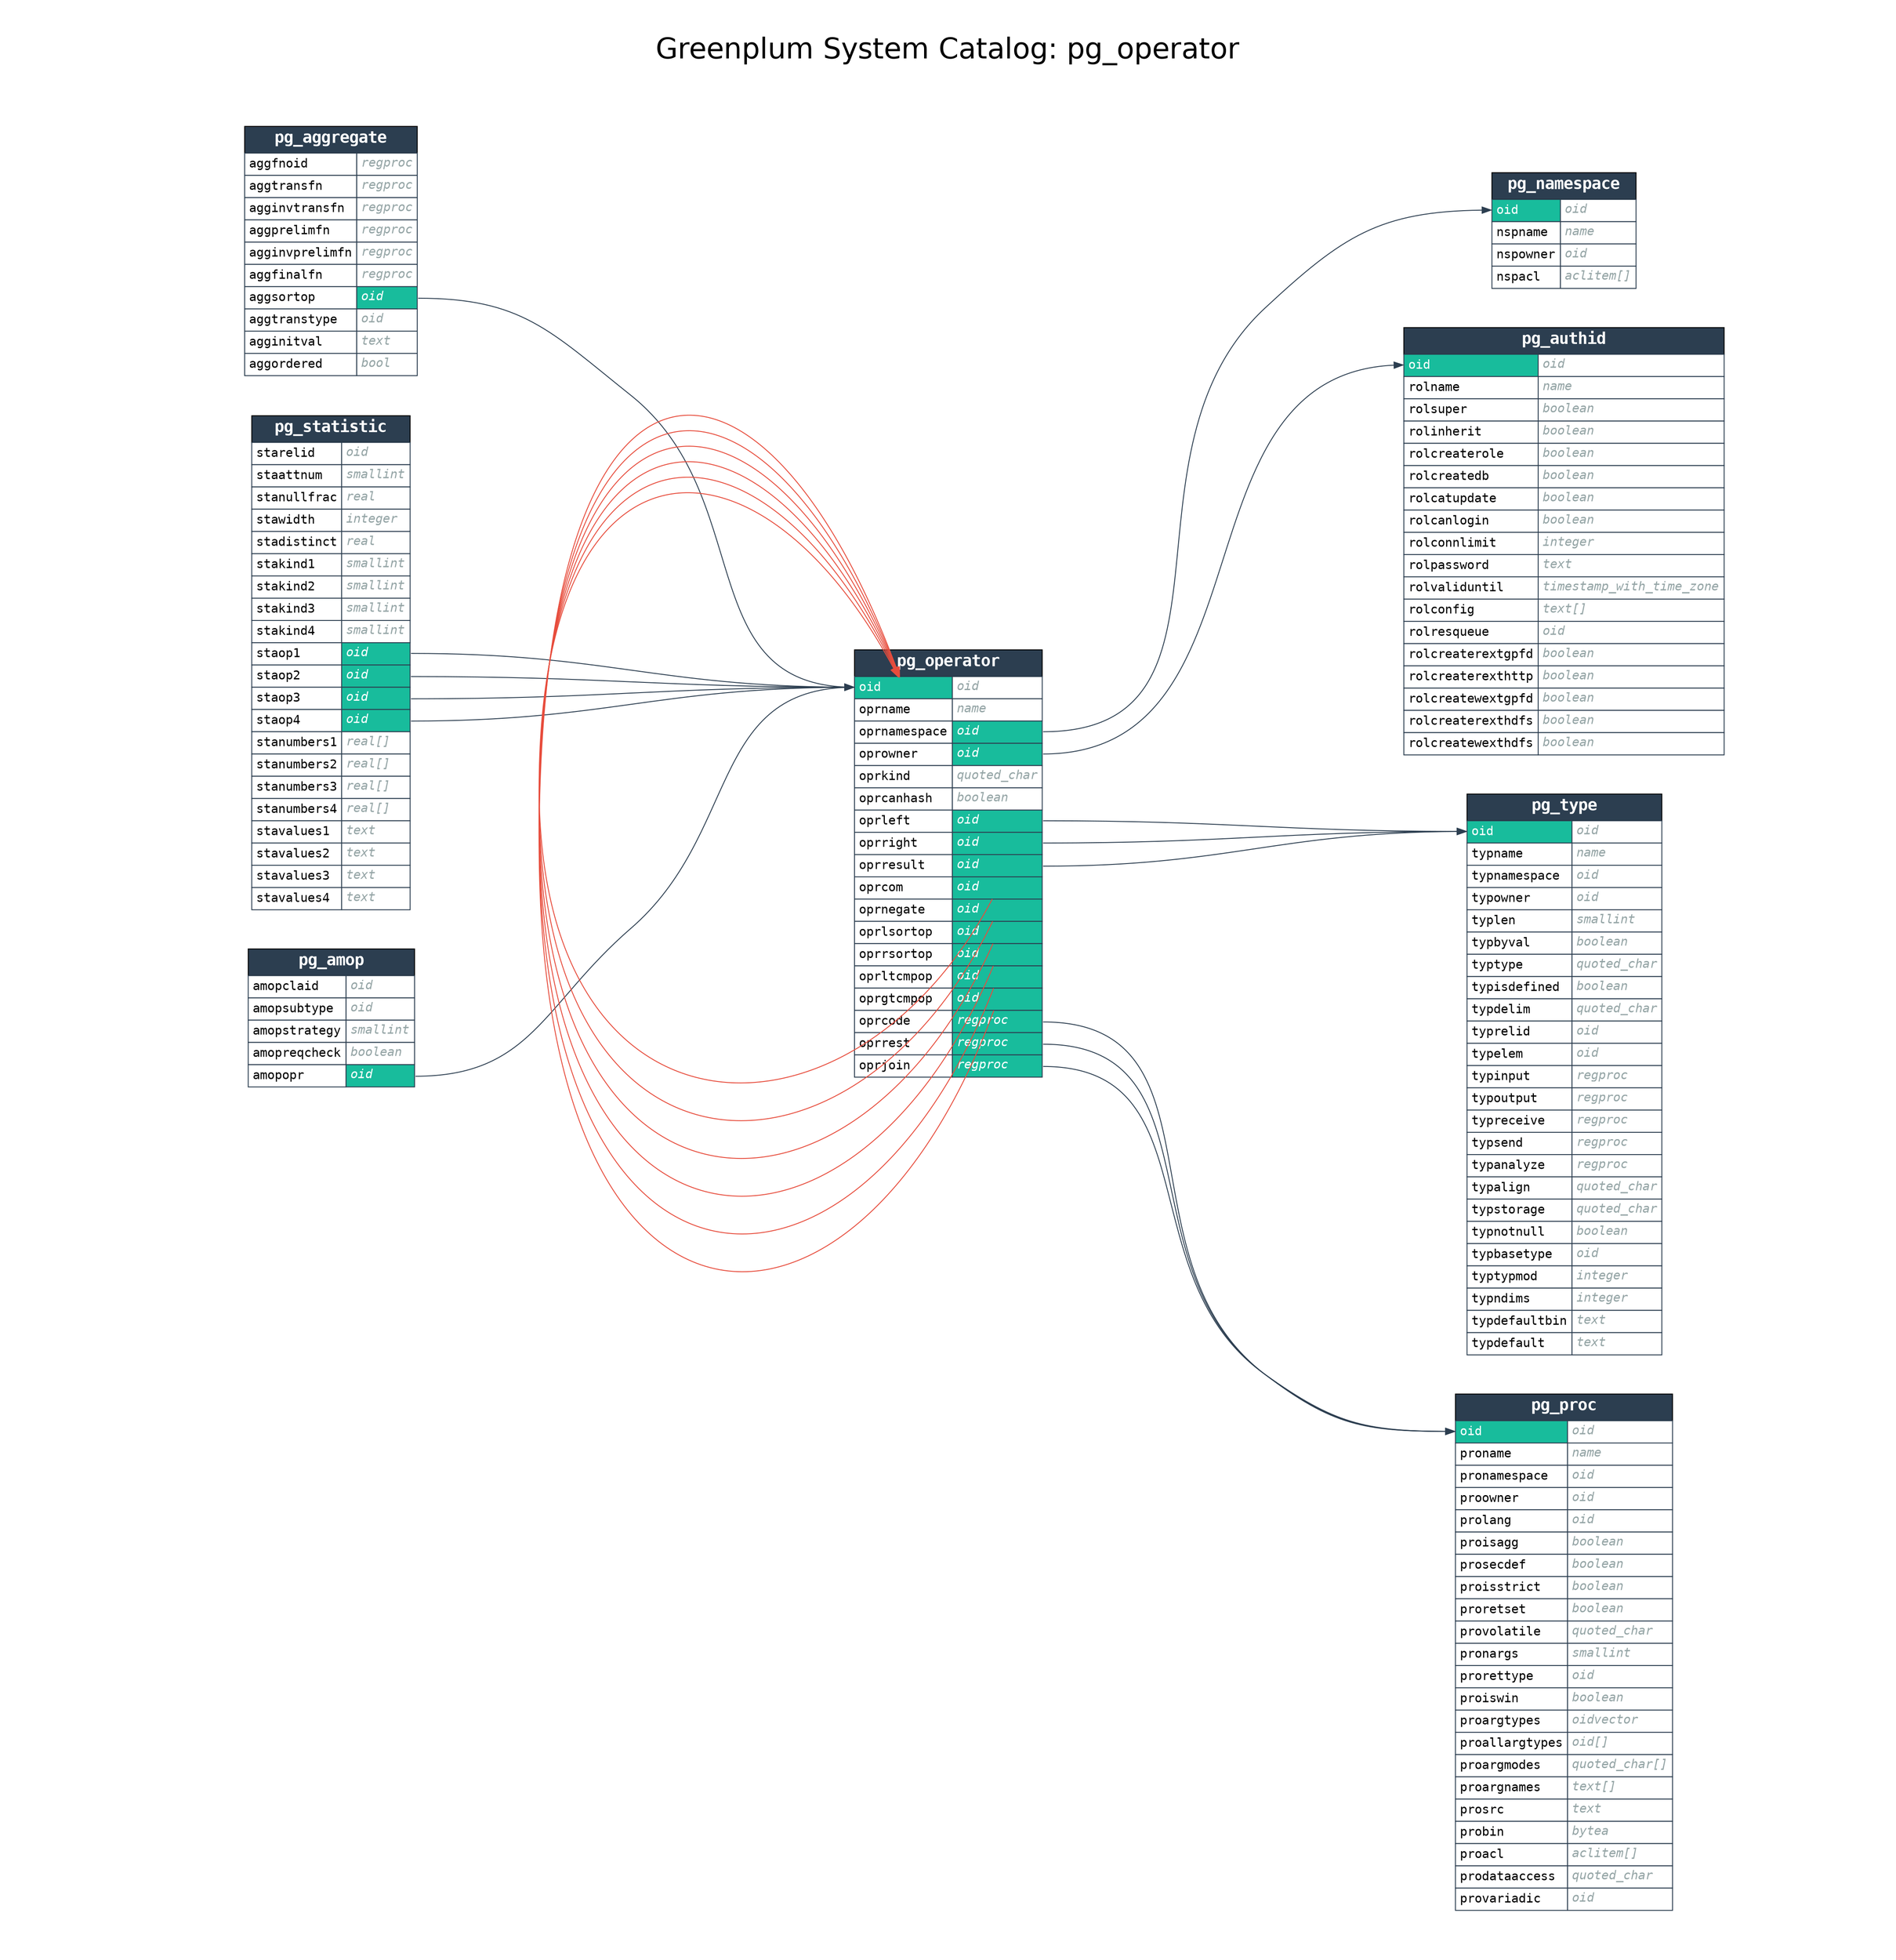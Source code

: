 digraph GPDB {

    label="Greenplum System Catalog: pg_operator";
    labelloc="t";
    fontname="Helvetica"
    fontsize=32
    

    pad=0.5;
    nodesep=0.5;
    ranksep=0.5;
    rankdir=LR;
    node [shape = "plaintext"];

    
    subgraph cluster_from {
        rankdir=TB
        style=invis;

        
            pg_aggregate [label = <<FONT FACE="monospace"><TABLE BORDER="0" CELLBORDER="1" CELLSPACING="0" CELLPADDING="4">
<TR><TD BGCOLOR="#2c3e50" ALIGN="CENTER" COLSPAN="2"><FONT COLOR="#FFFFFF" POINT-SIZE="18"><B>pg_aggregate</B></FONT></TD></TR>

<TR>
<TD COLOR="#2c3e50" BGCOLOR="#FFFFFF" ALIGN="LEFT" PORT="aggfnoid_in"><FONT COLOR="#000000">aggfnoid</FONT></TD>
<TD COLOR="#2c3e50" BGCOLOR="#FFFFFF" ALIGN="LEFT" PORT="aggfnoid_out"><FONT COLOR="#95a5a6"><I>regproc</I></FONT></TD>
</TR>

<TR>
<TD COLOR="#2c3e50" BGCOLOR="#FFFFFF" ALIGN="LEFT" PORT="aggtransfn_in"><FONT COLOR="#000000">aggtransfn</FONT></TD>
<TD COLOR="#2c3e50" BGCOLOR="#FFFFFF" ALIGN="LEFT" PORT="aggtransfn_out"><FONT COLOR="#95a5a6"><I>regproc</I></FONT></TD>
</TR>

<TR>
<TD COLOR="#2c3e50" BGCOLOR="#FFFFFF" ALIGN="LEFT" PORT="agginvtransfn_in"><FONT COLOR="#000000">agginvtransfn</FONT></TD>
<TD COLOR="#2c3e50" BGCOLOR="#FFFFFF" ALIGN="LEFT" PORT="agginvtransfn_out"><FONT COLOR="#95a5a6"><I>regproc</I></FONT></TD>
</TR>

<TR>
<TD COLOR="#2c3e50" BGCOLOR="#FFFFFF" ALIGN="LEFT" PORT="aggprelimfn_in"><FONT COLOR="#000000">aggprelimfn</FONT></TD>
<TD COLOR="#2c3e50" BGCOLOR="#FFFFFF" ALIGN="LEFT" PORT="aggprelimfn_out"><FONT COLOR="#95a5a6"><I>regproc</I></FONT></TD>
</TR>

<TR>
<TD COLOR="#2c3e50" BGCOLOR="#FFFFFF" ALIGN="LEFT" PORT="agginvprelimfn_in"><FONT COLOR="#000000">agginvprelimfn</FONT></TD>
<TD COLOR="#2c3e50" BGCOLOR="#FFFFFF" ALIGN="LEFT" PORT="agginvprelimfn_out"><FONT COLOR="#95a5a6"><I>regproc</I></FONT></TD>
</TR>

<TR>
<TD COLOR="#2c3e50" BGCOLOR="#FFFFFF" ALIGN="LEFT" PORT="aggfinalfn_in"><FONT COLOR="#000000">aggfinalfn</FONT></TD>
<TD COLOR="#2c3e50" BGCOLOR="#FFFFFF" ALIGN="LEFT" PORT="aggfinalfn_out"><FONT COLOR="#95a5a6"><I>regproc</I></FONT></TD>
</TR>

<TR>
<TD COLOR="#2c3e50" BGCOLOR="#FFFFFF" ALIGN="LEFT" PORT="aggsortop_in"><FONT COLOR="#000000">aggsortop</FONT></TD>
<TD COLOR="#2c3e50" BGCOLOR="#18bc9c" ALIGN="LEFT" PORT="aggsortop_out"><FONT COLOR="#FFFFFF"><I>oid</I></FONT></TD>
</TR>

<TR>
<TD COLOR="#2c3e50" BGCOLOR="#FFFFFF" ALIGN="LEFT" PORT="aggtranstype_in"><FONT COLOR="#000000">aggtranstype</FONT></TD>
<TD COLOR="#2c3e50" BGCOLOR="#FFFFFF" ALIGN="LEFT" PORT="aggtranstype_out"><FONT COLOR="#95a5a6"><I>oid</I></FONT></TD>
</TR>

<TR>
<TD COLOR="#2c3e50" BGCOLOR="#FFFFFF" ALIGN="LEFT" PORT="agginitval_in"><FONT COLOR="#000000">agginitval</FONT></TD>
<TD COLOR="#2c3e50" BGCOLOR="#FFFFFF" ALIGN="LEFT" PORT="agginitval_out"><FONT COLOR="#95a5a6"><I>text</I></FONT></TD>
</TR>

<TR>
<TD COLOR="#2c3e50" BGCOLOR="#FFFFFF" ALIGN="LEFT" PORT="aggordered_in"><FONT COLOR="#000000">aggordered</FONT></TD>
<TD COLOR="#2c3e50" BGCOLOR="#FFFFFF" ALIGN="LEFT" PORT="aggordered_out"><FONT COLOR="#95a5a6"><I>bool</I></FONT></TD>
</TR>

</TABLE></FONT>> name = "pg_aggregate"];
        
            pg_statistic [label = <<FONT FACE="monospace"><TABLE BORDER="0" CELLBORDER="1" CELLSPACING="0" CELLPADDING="4">
<TR><TD BGCOLOR="#2c3e50" ALIGN="CENTER" COLSPAN="2"><FONT COLOR="#FFFFFF" POINT-SIZE="18"><B>pg_statistic</B></FONT></TD></TR>

<TR>
<TD COLOR="#2c3e50" BGCOLOR="#FFFFFF" ALIGN="LEFT" PORT="starelid_in"><FONT COLOR="#000000">starelid</FONT></TD>
<TD COLOR="#2c3e50" BGCOLOR="#FFFFFF" ALIGN="LEFT" PORT="starelid_out"><FONT COLOR="#95a5a6"><I>oid</I></FONT></TD>
</TR>

<TR>
<TD COLOR="#2c3e50" BGCOLOR="#FFFFFF" ALIGN="LEFT" PORT="staattnum_in"><FONT COLOR="#000000">staattnum</FONT></TD>
<TD COLOR="#2c3e50" BGCOLOR="#FFFFFF" ALIGN="LEFT" PORT="staattnum_out"><FONT COLOR="#95a5a6"><I>smallint</I></FONT></TD>
</TR>

<TR>
<TD COLOR="#2c3e50" BGCOLOR="#FFFFFF" ALIGN="LEFT" PORT="stanullfrac_in"><FONT COLOR="#000000">stanullfrac</FONT></TD>
<TD COLOR="#2c3e50" BGCOLOR="#FFFFFF" ALIGN="LEFT" PORT="stanullfrac_out"><FONT COLOR="#95a5a6"><I>real</I></FONT></TD>
</TR>

<TR>
<TD COLOR="#2c3e50" BGCOLOR="#FFFFFF" ALIGN="LEFT" PORT="stawidth_in"><FONT COLOR="#000000">stawidth</FONT></TD>
<TD COLOR="#2c3e50" BGCOLOR="#FFFFFF" ALIGN="LEFT" PORT="stawidth_out"><FONT COLOR="#95a5a6"><I>integer</I></FONT></TD>
</TR>

<TR>
<TD COLOR="#2c3e50" BGCOLOR="#FFFFFF" ALIGN="LEFT" PORT="stadistinct_in"><FONT COLOR="#000000">stadistinct</FONT></TD>
<TD COLOR="#2c3e50" BGCOLOR="#FFFFFF" ALIGN="LEFT" PORT="stadistinct_out"><FONT COLOR="#95a5a6"><I>real</I></FONT></TD>
</TR>

<TR>
<TD COLOR="#2c3e50" BGCOLOR="#FFFFFF" ALIGN="LEFT" PORT="stakind1_in"><FONT COLOR="#000000">stakind1</FONT></TD>
<TD COLOR="#2c3e50" BGCOLOR="#FFFFFF" ALIGN="LEFT" PORT="stakind1_out"><FONT COLOR="#95a5a6"><I>smallint</I></FONT></TD>
</TR>

<TR>
<TD COLOR="#2c3e50" BGCOLOR="#FFFFFF" ALIGN="LEFT" PORT="stakind2_in"><FONT COLOR="#000000">stakind2</FONT></TD>
<TD COLOR="#2c3e50" BGCOLOR="#FFFFFF" ALIGN="LEFT" PORT="stakind2_out"><FONT COLOR="#95a5a6"><I>smallint</I></FONT></TD>
</TR>

<TR>
<TD COLOR="#2c3e50" BGCOLOR="#FFFFFF" ALIGN="LEFT" PORT="stakind3_in"><FONT COLOR="#000000">stakind3</FONT></TD>
<TD COLOR="#2c3e50" BGCOLOR="#FFFFFF" ALIGN="LEFT" PORT="stakind3_out"><FONT COLOR="#95a5a6"><I>smallint</I></FONT></TD>
</TR>

<TR>
<TD COLOR="#2c3e50" BGCOLOR="#FFFFFF" ALIGN="LEFT" PORT="stakind4_in"><FONT COLOR="#000000">stakind4</FONT></TD>
<TD COLOR="#2c3e50" BGCOLOR="#FFFFFF" ALIGN="LEFT" PORT="stakind4_out"><FONT COLOR="#95a5a6"><I>smallint</I></FONT></TD>
</TR>

<TR>
<TD COLOR="#2c3e50" BGCOLOR="#FFFFFF" ALIGN="LEFT" PORT="staop1_in"><FONT COLOR="#000000">staop1</FONT></TD>
<TD COLOR="#2c3e50" BGCOLOR="#18bc9c" ALIGN="LEFT" PORT="staop1_out"><FONT COLOR="#FFFFFF"><I>oid</I></FONT></TD>
</TR>

<TR>
<TD COLOR="#2c3e50" BGCOLOR="#FFFFFF" ALIGN="LEFT" PORT="staop2_in"><FONT COLOR="#000000">staop2</FONT></TD>
<TD COLOR="#2c3e50" BGCOLOR="#18bc9c" ALIGN="LEFT" PORT="staop2_out"><FONT COLOR="#FFFFFF"><I>oid</I></FONT></TD>
</TR>

<TR>
<TD COLOR="#2c3e50" BGCOLOR="#FFFFFF" ALIGN="LEFT" PORT="staop3_in"><FONT COLOR="#000000">staop3</FONT></TD>
<TD COLOR="#2c3e50" BGCOLOR="#18bc9c" ALIGN="LEFT" PORT="staop3_out"><FONT COLOR="#FFFFFF"><I>oid</I></FONT></TD>
</TR>

<TR>
<TD COLOR="#2c3e50" BGCOLOR="#FFFFFF" ALIGN="LEFT" PORT="staop4_in"><FONT COLOR="#000000">staop4</FONT></TD>
<TD COLOR="#2c3e50" BGCOLOR="#18bc9c" ALIGN="LEFT" PORT="staop4_out"><FONT COLOR="#FFFFFF"><I>oid</I></FONT></TD>
</TR>

<TR>
<TD COLOR="#2c3e50" BGCOLOR="#FFFFFF" ALIGN="LEFT" PORT="stanumbers1_in"><FONT COLOR="#000000">stanumbers1</FONT></TD>
<TD COLOR="#2c3e50" BGCOLOR="#FFFFFF" ALIGN="LEFT" PORT="stanumbers1_out"><FONT COLOR="#95a5a6"><I>real[]</I></FONT></TD>
</TR>

<TR>
<TD COLOR="#2c3e50" BGCOLOR="#FFFFFF" ALIGN="LEFT" PORT="stanumbers2_in"><FONT COLOR="#000000">stanumbers2</FONT></TD>
<TD COLOR="#2c3e50" BGCOLOR="#FFFFFF" ALIGN="LEFT" PORT="stanumbers2_out"><FONT COLOR="#95a5a6"><I>real[]</I></FONT></TD>
</TR>

<TR>
<TD COLOR="#2c3e50" BGCOLOR="#FFFFFF" ALIGN="LEFT" PORT="stanumbers3_in"><FONT COLOR="#000000">stanumbers3</FONT></TD>
<TD COLOR="#2c3e50" BGCOLOR="#FFFFFF" ALIGN="LEFT" PORT="stanumbers3_out"><FONT COLOR="#95a5a6"><I>real[]</I></FONT></TD>
</TR>

<TR>
<TD COLOR="#2c3e50" BGCOLOR="#FFFFFF" ALIGN="LEFT" PORT="stanumbers4_in"><FONT COLOR="#000000">stanumbers4</FONT></TD>
<TD COLOR="#2c3e50" BGCOLOR="#FFFFFF" ALIGN="LEFT" PORT="stanumbers4_out"><FONT COLOR="#95a5a6"><I>real[]</I></FONT></TD>
</TR>

<TR>
<TD COLOR="#2c3e50" BGCOLOR="#FFFFFF" ALIGN="LEFT" PORT="stavalues1_in"><FONT COLOR="#000000">stavalues1</FONT></TD>
<TD COLOR="#2c3e50" BGCOLOR="#FFFFFF" ALIGN="LEFT" PORT="stavalues1_out"><FONT COLOR="#95a5a6"><I>text</I></FONT></TD>
</TR>

<TR>
<TD COLOR="#2c3e50" BGCOLOR="#FFFFFF" ALIGN="LEFT" PORT="stavalues2_in"><FONT COLOR="#000000">stavalues2</FONT></TD>
<TD COLOR="#2c3e50" BGCOLOR="#FFFFFF" ALIGN="LEFT" PORT="stavalues2_out"><FONT COLOR="#95a5a6"><I>text</I></FONT></TD>
</TR>

<TR>
<TD COLOR="#2c3e50" BGCOLOR="#FFFFFF" ALIGN="LEFT" PORT="stavalues3_in"><FONT COLOR="#000000">stavalues3</FONT></TD>
<TD COLOR="#2c3e50" BGCOLOR="#FFFFFF" ALIGN="LEFT" PORT="stavalues3_out"><FONT COLOR="#95a5a6"><I>text</I></FONT></TD>
</TR>

<TR>
<TD COLOR="#2c3e50" BGCOLOR="#FFFFFF" ALIGN="LEFT" PORT="stavalues4_in"><FONT COLOR="#000000">stavalues4</FONT></TD>
<TD COLOR="#2c3e50" BGCOLOR="#FFFFFF" ALIGN="LEFT" PORT="stavalues4_out"><FONT COLOR="#95a5a6"><I>text</I></FONT></TD>
</TR>

</TABLE></FONT>> name = "pg_statistic"];
        
            pg_amop [label = <<FONT FACE="monospace"><TABLE BORDER="0" CELLBORDER="1" CELLSPACING="0" CELLPADDING="4">
<TR><TD BGCOLOR="#2c3e50" ALIGN="CENTER" COLSPAN="2"><FONT COLOR="#FFFFFF" POINT-SIZE="18"><B>pg_amop</B></FONT></TD></TR>

<TR>
<TD COLOR="#2c3e50" BGCOLOR="#FFFFFF" ALIGN="LEFT" PORT="amopclaid_in"><FONT COLOR="#000000">amopclaid</FONT></TD>
<TD COLOR="#2c3e50" BGCOLOR="#FFFFFF" ALIGN="LEFT" PORT="amopclaid_out"><FONT COLOR="#95a5a6"><I>oid</I></FONT></TD>
</TR>

<TR>
<TD COLOR="#2c3e50" BGCOLOR="#FFFFFF" ALIGN="LEFT" PORT="amopsubtype_in"><FONT COLOR="#000000">amopsubtype</FONT></TD>
<TD COLOR="#2c3e50" BGCOLOR="#FFFFFF" ALIGN="LEFT" PORT="amopsubtype_out"><FONT COLOR="#95a5a6"><I>oid</I></FONT></TD>
</TR>

<TR>
<TD COLOR="#2c3e50" BGCOLOR="#FFFFFF" ALIGN="LEFT" PORT="amopstrategy_in"><FONT COLOR="#000000">amopstrategy</FONT></TD>
<TD COLOR="#2c3e50" BGCOLOR="#FFFFFF" ALIGN="LEFT" PORT="amopstrategy_out"><FONT COLOR="#95a5a6"><I>smallint</I></FONT></TD>
</TR>

<TR>
<TD COLOR="#2c3e50" BGCOLOR="#FFFFFF" ALIGN="LEFT" PORT="amopreqcheck_in"><FONT COLOR="#000000">amopreqcheck</FONT></TD>
<TD COLOR="#2c3e50" BGCOLOR="#FFFFFF" ALIGN="LEFT" PORT="amopreqcheck_out"><FONT COLOR="#95a5a6"><I>boolean</I></FONT></TD>
</TR>

<TR>
<TD COLOR="#2c3e50" BGCOLOR="#FFFFFF" ALIGN="LEFT" PORT="amopopr_in"><FONT COLOR="#000000">amopopr</FONT></TD>
<TD COLOR="#2c3e50" BGCOLOR="#18bc9c" ALIGN="LEFT" PORT="amopopr_out"><FONT COLOR="#FFFFFF"><I>oid</I></FONT></TD>
</TR>

</TABLE></FONT>> name = "pg_amop"];
        
    }
    
    subgraph cluster_selected {
        rankdir=TB
        style=invis;

        
            pg_operator [label = <<FONT FACE="monospace"><TABLE BORDER="0" CELLBORDER="1" CELLSPACING="0" CELLPADDING="4">
<TR><TD BGCOLOR="#2c3e50" ALIGN="CENTER" COLSPAN="2"><FONT COLOR="#FFFFFF" POINT-SIZE="18"><B>pg_operator</B></FONT></TD></TR>

<TR>
<TD COLOR="#2c3e50" BGCOLOR="#18bc9c" ALIGN="LEFT" PORT="oid_in"><FONT COLOR="#FFFFFF">oid</FONT></TD>
<TD COLOR="#2c3e50" BGCOLOR="#FFFFFF" ALIGN="LEFT" PORT="oid_out"><FONT COLOR="#95a5a6"><I>oid</I></FONT></TD>
</TR>

<TR>
<TD COLOR="#2c3e50" BGCOLOR="#FFFFFF" ALIGN="LEFT" PORT="oprname_in"><FONT COLOR="#000000">oprname</FONT></TD>
<TD COLOR="#2c3e50" BGCOLOR="#FFFFFF" ALIGN="LEFT" PORT="oprname_out"><FONT COLOR="#95a5a6"><I>name</I></FONT></TD>
</TR>

<TR>
<TD COLOR="#2c3e50" BGCOLOR="#FFFFFF" ALIGN="LEFT" PORT="oprnamespace_in"><FONT COLOR="#000000">oprnamespace</FONT></TD>
<TD COLOR="#2c3e50" BGCOLOR="#18bc9c" ALIGN="LEFT" PORT="oprnamespace_out"><FONT COLOR="#FFFFFF"><I>oid</I></FONT></TD>
</TR>

<TR>
<TD COLOR="#2c3e50" BGCOLOR="#FFFFFF" ALIGN="LEFT" PORT="oprowner_in"><FONT COLOR="#000000">oprowner</FONT></TD>
<TD COLOR="#2c3e50" BGCOLOR="#18bc9c" ALIGN="LEFT" PORT="oprowner_out"><FONT COLOR="#FFFFFF"><I>oid</I></FONT></TD>
</TR>

<TR>
<TD COLOR="#2c3e50" BGCOLOR="#FFFFFF" ALIGN="LEFT" PORT="oprkind_in"><FONT COLOR="#000000">oprkind</FONT></TD>
<TD COLOR="#2c3e50" BGCOLOR="#FFFFFF" ALIGN="LEFT" PORT="oprkind_out"><FONT COLOR="#95a5a6"><I>quoted_char</I></FONT></TD>
</TR>

<TR>
<TD COLOR="#2c3e50" BGCOLOR="#FFFFFF" ALIGN="LEFT" PORT="oprcanhash_in"><FONT COLOR="#000000">oprcanhash</FONT></TD>
<TD COLOR="#2c3e50" BGCOLOR="#FFFFFF" ALIGN="LEFT" PORT="oprcanhash_out"><FONT COLOR="#95a5a6"><I>boolean</I></FONT></TD>
</TR>

<TR>
<TD COLOR="#2c3e50" BGCOLOR="#FFFFFF" ALIGN="LEFT" PORT="oprleft_in"><FONT COLOR="#000000">oprleft</FONT></TD>
<TD COLOR="#2c3e50" BGCOLOR="#18bc9c" ALIGN="LEFT" PORT="oprleft_out"><FONT COLOR="#FFFFFF"><I>oid</I></FONT></TD>
</TR>

<TR>
<TD COLOR="#2c3e50" BGCOLOR="#FFFFFF" ALIGN="LEFT" PORT="oprright_in"><FONT COLOR="#000000">oprright</FONT></TD>
<TD COLOR="#2c3e50" BGCOLOR="#18bc9c" ALIGN="LEFT" PORT="oprright_out"><FONT COLOR="#FFFFFF"><I>oid</I></FONT></TD>
</TR>

<TR>
<TD COLOR="#2c3e50" BGCOLOR="#FFFFFF" ALIGN="LEFT" PORT="oprresult_in"><FONT COLOR="#000000">oprresult</FONT></TD>
<TD COLOR="#2c3e50" BGCOLOR="#18bc9c" ALIGN="LEFT" PORT="oprresult_out"><FONT COLOR="#FFFFFF"><I>oid</I></FONT></TD>
</TR>

<TR>
<TD COLOR="#2c3e50" BGCOLOR="#FFFFFF" ALIGN="LEFT" PORT="oprcom_in"><FONT COLOR="#000000">oprcom</FONT></TD>
<TD COLOR="#2c3e50" BGCOLOR="#18bc9c" ALIGN="LEFT" PORT="oprcom_out"><FONT COLOR="#FFFFFF"><I>oid</I></FONT></TD>
</TR>

<TR>
<TD COLOR="#2c3e50" BGCOLOR="#FFFFFF" ALIGN="LEFT" PORT="oprnegate_in"><FONT COLOR="#000000">oprnegate</FONT></TD>
<TD COLOR="#2c3e50" BGCOLOR="#18bc9c" ALIGN="LEFT" PORT="oprnegate_out"><FONT COLOR="#FFFFFF"><I>oid</I></FONT></TD>
</TR>

<TR>
<TD COLOR="#2c3e50" BGCOLOR="#FFFFFF" ALIGN="LEFT" PORT="oprlsortop_in"><FONT COLOR="#000000">oprlsortop</FONT></TD>
<TD COLOR="#2c3e50" BGCOLOR="#18bc9c" ALIGN="LEFT" PORT="oprlsortop_out"><FONT COLOR="#FFFFFF"><I>oid</I></FONT></TD>
</TR>

<TR>
<TD COLOR="#2c3e50" BGCOLOR="#FFFFFF" ALIGN="LEFT" PORT="oprrsortop_in"><FONT COLOR="#000000">oprrsortop</FONT></TD>
<TD COLOR="#2c3e50" BGCOLOR="#18bc9c" ALIGN="LEFT" PORT="oprrsortop_out"><FONT COLOR="#FFFFFF"><I>oid</I></FONT></TD>
</TR>

<TR>
<TD COLOR="#2c3e50" BGCOLOR="#FFFFFF" ALIGN="LEFT" PORT="oprltcmpop_in"><FONT COLOR="#000000">oprltcmpop</FONT></TD>
<TD COLOR="#2c3e50" BGCOLOR="#18bc9c" ALIGN="LEFT" PORT="oprltcmpop_out"><FONT COLOR="#FFFFFF"><I>oid</I></FONT></TD>
</TR>

<TR>
<TD COLOR="#2c3e50" BGCOLOR="#FFFFFF" ALIGN="LEFT" PORT="oprgtcmpop_in"><FONT COLOR="#000000">oprgtcmpop</FONT></TD>
<TD COLOR="#2c3e50" BGCOLOR="#18bc9c" ALIGN="LEFT" PORT="oprgtcmpop_out"><FONT COLOR="#FFFFFF"><I>oid</I></FONT></TD>
</TR>

<TR>
<TD COLOR="#2c3e50" BGCOLOR="#FFFFFF" ALIGN="LEFT" PORT="oprcode_in"><FONT COLOR="#000000">oprcode</FONT></TD>
<TD COLOR="#2c3e50" BGCOLOR="#18bc9c" ALIGN="LEFT" PORT="oprcode_out"><FONT COLOR="#FFFFFF"><I>regproc</I></FONT></TD>
</TR>

<TR>
<TD COLOR="#2c3e50" BGCOLOR="#FFFFFF" ALIGN="LEFT" PORT="oprrest_in"><FONT COLOR="#000000">oprrest</FONT></TD>
<TD COLOR="#2c3e50" BGCOLOR="#18bc9c" ALIGN="LEFT" PORT="oprrest_out"><FONT COLOR="#FFFFFF"><I>regproc</I></FONT></TD>
</TR>

<TR>
<TD COLOR="#2c3e50" BGCOLOR="#FFFFFF" ALIGN="LEFT" PORT="oprjoin_in"><FONT COLOR="#000000">oprjoin</FONT></TD>
<TD COLOR="#2c3e50" BGCOLOR="#18bc9c" ALIGN="LEFT" PORT="oprjoin_out"><FONT COLOR="#FFFFFF"><I>regproc</I></FONT></TD>
</TR>

</TABLE></FONT>> name = "pg_operator"];
        
    }
    
    subgraph cluster_to {
        rankdir=TB
        style=invis;

        
            pg_namespace [label = <<FONT FACE="monospace"><TABLE BORDER="0" CELLBORDER="1" CELLSPACING="0" CELLPADDING="4">
<TR><TD BGCOLOR="#2c3e50" ALIGN="CENTER" COLSPAN="2"><FONT COLOR="#FFFFFF" POINT-SIZE="18"><B>pg_namespace</B></FONT></TD></TR>

<TR>
<TD COLOR="#2c3e50" BGCOLOR="#18bc9c" ALIGN="LEFT" PORT="oid_in"><FONT COLOR="#FFFFFF">oid</FONT></TD>
<TD COLOR="#2c3e50" BGCOLOR="#FFFFFF" ALIGN="LEFT" PORT="oid_out"><FONT COLOR="#95a5a6"><I>oid</I></FONT></TD>
</TR>

<TR>
<TD COLOR="#2c3e50" BGCOLOR="#FFFFFF" ALIGN="LEFT" PORT="nspname_in"><FONT COLOR="#000000">nspname</FONT></TD>
<TD COLOR="#2c3e50" BGCOLOR="#FFFFFF" ALIGN="LEFT" PORT="nspname_out"><FONT COLOR="#95a5a6"><I>name</I></FONT></TD>
</TR>

<TR>
<TD COLOR="#2c3e50" BGCOLOR="#FFFFFF" ALIGN="LEFT" PORT="nspowner_in"><FONT COLOR="#000000">nspowner</FONT></TD>
<TD COLOR="#2c3e50" BGCOLOR="#FFFFFF" ALIGN="LEFT" PORT="nspowner_out"><FONT COLOR="#95a5a6"><I>oid</I></FONT></TD>
</TR>

<TR>
<TD COLOR="#2c3e50" BGCOLOR="#FFFFFF" ALIGN="LEFT" PORT="nspacl_in"><FONT COLOR="#000000">nspacl</FONT></TD>
<TD COLOR="#2c3e50" BGCOLOR="#FFFFFF" ALIGN="LEFT" PORT="nspacl_out"><FONT COLOR="#95a5a6"><I>aclitem[]</I></FONT></TD>
</TR>

</TABLE></FONT>> name = "pg_namespace"];
        
            pg_authid [label = <<FONT FACE="monospace"><TABLE BORDER="0" CELLBORDER="1" CELLSPACING="0" CELLPADDING="4">
<TR><TD BGCOLOR="#2c3e50" ALIGN="CENTER" COLSPAN="2"><FONT COLOR="#FFFFFF" POINT-SIZE="18"><B>pg_authid</B></FONT></TD></TR>

<TR>
<TD COLOR="#2c3e50" BGCOLOR="#18bc9c" ALIGN="LEFT" PORT="oid_in"><FONT COLOR="#FFFFFF">oid</FONT></TD>
<TD COLOR="#2c3e50" BGCOLOR="#FFFFFF" ALIGN="LEFT" PORT="oid_out"><FONT COLOR="#95a5a6"><I>oid</I></FONT></TD>
</TR>

<TR>
<TD COLOR="#2c3e50" BGCOLOR="#FFFFFF" ALIGN="LEFT" PORT="rolname_in"><FONT COLOR="#000000">rolname</FONT></TD>
<TD COLOR="#2c3e50" BGCOLOR="#FFFFFF" ALIGN="LEFT" PORT="rolname_out"><FONT COLOR="#95a5a6"><I>name</I></FONT></TD>
</TR>

<TR>
<TD COLOR="#2c3e50" BGCOLOR="#FFFFFF" ALIGN="LEFT" PORT="rolsuper_in"><FONT COLOR="#000000">rolsuper</FONT></TD>
<TD COLOR="#2c3e50" BGCOLOR="#FFFFFF" ALIGN="LEFT" PORT="rolsuper_out"><FONT COLOR="#95a5a6"><I>boolean</I></FONT></TD>
</TR>

<TR>
<TD COLOR="#2c3e50" BGCOLOR="#FFFFFF" ALIGN="LEFT" PORT="rolinherit_in"><FONT COLOR="#000000">rolinherit</FONT></TD>
<TD COLOR="#2c3e50" BGCOLOR="#FFFFFF" ALIGN="LEFT" PORT="rolinherit_out"><FONT COLOR="#95a5a6"><I>boolean</I></FONT></TD>
</TR>

<TR>
<TD COLOR="#2c3e50" BGCOLOR="#FFFFFF" ALIGN="LEFT" PORT="rolcreaterole_in"><FONT COLOR="#000000">rolcreaterole</FONT></TD>
<TD COLOR="#2c3e50" BGCOLOR="#FFFFFF" ALIGN="LEFT" PORT="rolcreaterole_out"><FONT COLOR="#95a5a6"><I>boolean</I></FONT></TD>
</TR>

<TR>
<TD COLOR="#2c3e50" BGCOLOR="#FFFFFF" ALIGN="LEFT" PORT="rolcreatedb_in"><FONT COLOR="#000000">rolcreatedb</FONT></TD>
<TD COLOR="#2c3e50" BGCOLOR="#FFFFFF" ALIGN="LEFT" PORT="rolcreatedb_out"><FONT COLOR="#95a5a6"><I>boolean</I></FONT></TD>
</TR>

<TR>
<TD COLOR="#2c3e50" BGCOLOR="#FFFFFF" ALIGN="LEFT" PORT="rolcatupdate_in"><FONT COLOR="#000000">rolcatupdate</FONT></TD>
<TD COLOR="#2c3e50" BGCOLOR="#FFFFFF" ALIGN="LEFT" PORT="rolcatupdate_out"><FONT COLOR="#95a5a6"><I>boolean</I></FONT></TD>
</TR>

<TR>
<TD COLOR="#2c3e50" BGCOLOR="#FFFFFF" ALIGN="LEFT" PORT="rolcanlogin_in"><FONT COLOR="#000000">rolcanlogin</FONT></TD>
<TD COLOR="#2c3e50" BGCOLOR="#FFFFFF" ALIGN="LEFT" PORT="rolcanlogin_out"><FONT COLOR="#95a5a6"><I>boolean</I></FONT></TD>
</TR>

<TR>
<TD COLOR="#2c3e50" BGCOLOR="#FFFFFF" ALIGN="LEFT" PORT="rolconnlimit_in"><FONT COLOR="#000000">rolconnlimit</FONT></TD>
<TD COLOR="#2c3e50" BGCOLOR="#FFFFFF" ALIGN="LEFT" PORT="rolconnlimit_out"><FONT COLOR="#95a5a6"><I>integer</I></FONT></TD>
</TR>

<TR>
<TD COLOR="#2c3e50" BGCOLOR="#FFFFFF" ALIGN="LEFT" PORT="rolpassword_in"><FONT COLOR="#000000">rolpassword</FONT></TD>
<TD COLOR="#2c3e50" BGCOLOR="#FFFFFF" ALIGN="LEFT" PORT="rolpassword_out"><FONT COLOR="#95a5a6"><I>text</I></FONT></TD>
</TR>

<TR>
<TD COLOR="#2c3e50" BGCOLOR="#FFFFFF" ALIGN="LEFT" PORT="rolvaliduntil_in"><FONT COLOR="#000000">rolvaliduntil</FONT></TD>
<TD COLOR="#2c3e50" BGCOLOR="#FFFFFF" ALIGN="LEFT" PORT="rolvaliduntil_out"><FONT COLOR="#95a5a6"><I>timestamp_with_time_zone</I></FONT></TD>
</TR>

<TR>
<TD COLOR="#2c3e50" BGCOLOR="#FFFFFF" ALIGN="LEFT" PORT="rolconfig_in"><FONT COLOR="#000000">rolconfig</FONT></TD>
<TD COLOR="#2c3e50" BGCOLOR="#FFFFFF" ALIGN="LEFT" PORT="rolconfig_out"><FONT COLOR="#95a5a6"><I>text[]</I></FONT></TD>
</TR>

<TR>
<TD COLOR="#2c3e50" BGCOLOR="#FFFFFF" ALIGN="LEFT" PORT="rolresqueue_in"><FONT COLOR="#000000">rolresqueue</FONT></TD>
<TD COLOR="#2c3e50" BGCOLOR="#FFFFFF" ALIGN="LEFT" PORT="rolresqueue_out"><FONT COLOR="#95a5a6"><I>oid</I></FONT></TD>
</TR>

<TR>
<TD COLOR="#2c3e50" BGCOLOR="#FFFFFF" ALIGN="LEFT" PORT="rolcreaterextgpfd_in"><FONT COLOR="#000000">rolcreaterextgpfd</FONT></TD>
<TD COLOR="#2c3e50" BGCOLOR="#FFFFFF" ALIGN="LEFT" PORT="rolcreaterextgpfd_out"><FONT COLOR="#95a5a6"><I>boolean</I></FONT></TD>
</TR>

<TR>
<TD COLOR="#2c3e50" BGCOLOR="#FFFFFF" ALIGN="LEFT" PORT="rolcreaterexthttp_in"><FONT COLOR="#000000">rolcreaterexthttp</FONT></TD>
<TD COLOR="#2c3e50" BGCOLOR="#FFFFFF" ALIGN="LEFT" PORT="rolcreaterexthttp_out"><FONT COLOR="#95a5a6"><I>boolean</I></FONT></TD>
</TR>

<TR>
<TD COLOR="#2c3e50" BGCOLOR="#FFFFFF" ALIGN="LEFT" PORT="rolcreatewextgpfd_in"><FONT COLOR="#000000">rolcreatewextgpfd</FONT></TD>
<TD COLOR="#2c3e50" BGCOLOR="#FFFFFF" ALIGN="LEFT" PORT="rolcreatewextgpfd_out"><FONT COLOR="#95a5a6"><I>boolean</I></FONT></TD>
</TR>

<TR>
<TD COLOR="#2c3e50" BGCOLOR="#FFFFFF" ALIGN="LEFT" PORT="rolcreaterexthdfs_in"><FONT COLOR="#000000">rolcreaterexthdfs</FONT></TD>
<TD COLOR="#2c3e50" BGCOLOR="#FFFFFF" ALIGN="LEFT" PORT="rolcreaterexthdfs_out"><FONT COLOR="#95a5a6"><I>boolean</I></FONT></TD>
</TR>

<TR>
<TD COLOR="#2c3e50" BGCOLOR="#FFFFFF" ALIGN="LEFT" PORT="rolcreatewexthdfs_in"><FONT COLOR="#000000">rolcreatewexthdfs</FONT></TD>
<TD COLOR="#2c3e50" BGCOLOR="#FFFFFF" ALIGN="LEFT" PORT="rolcreatewexthdfs_out"><FONT COLOR="#95a5a6"><I>boolean</I></FONT></TD>
</TR>

</TABLE></FONT>> name = "pg_authid"];
        
            pg_type [label = <<FONT FACE="monospace"><TABLE BORDER="0" CELLBORDER="1" CELLSPACING="0" CELLPADDING="4">
<TR><TD BGCOLOR="#2c3e50" ALIGN="CENTER" COLSPAN="2"><FONT COLOR="#FFFFFF" POINT-SIZE="18"><B>pg_type</B></FONT></TD></TR>

<TR>
<TD COLOR="#2c3e50" BGCOLOR="#18bc9c" ALIGN="LEFT" PORT="oid_in"><FONT COLOR="#FFFFFF">oid</FONT></TD>
<TD COLOR="#2c3e50" BGCOLOR="#FFFFFF" ALIGN="LEFT" PORT="oid_out"><FONT COLOR="#95a5a6"><I>oid</I></FONT></TD>
</TR>

<TR>
<TD COLOR="#2c3e50" BGCOLOR="#FFFFFF" ALIGN="LEFT" PORT="typname_in"><FONT COLOR="#000000">typname</FONT></TD>
<TD COLOR="#2c3e50" BGCOLOR="#FFFFFF" ALIGN="LEFT" PORT="typname_out"><FONT COLOR="#95a5a6"><I>name</I></FONT></TD>
</TR>

<TR>
<TD COLOR="#2c3e50" BGCOLOR="#FFFFFF" ALIGN="LEFT" PORT="typnamespace_in"><FONT COLOR="#000000">typnamespace</FONT></TD>
<TD COLOR="#2c3e50" BGCOLOR="#FFFFFF" ALIGN="LEFT" PORT="typnamespace_out"><FONT COLOR="#95a5a6"><I>oid</I></FONT></TD>
</TR>

<TR>
<TD COLOR="#2c3e50" BGCOLOR="#FFFFFF" ALIGN="LEFT" PORT="typowner_in"><FONT COLOR="#000000">typowner</FONT></TD>
<TD COLOR="#2c3e50" BGCOLOR="#FFFFFF" ALIGN="LEFT" PORT="typowner_out"><FONT COLOR="#95a5a6"><I>oid</I></FONT></TD>
</TR>

<TR>
<TD COLOR="#2c3e50" BGCOLOR="#FFFFFF" ALIGN="LEFT" PORT="typlen_in"><FONT COLOR="#000000">typlen</FONT></TD>
<TD COLOR="#2c3e50" BGCOLOR="#FFFFFF" ALIGN="LEFT" PORT="typlen_out"><FONT COLOR="#95a5a6"><I>smallint</I></FONT></TD>
</TR>

<TR>
<TD COLOR="#2c3e50" BGCOLOR="#FFFFFF" ALIGN="LEFT" PORT="typbyval_in"><FONT COLOR="#000000">typbyval</FONT></TD>
<TD COLOR="#2c3e50" BGCOLOR="#FFFFFF" ALIGN="LEFT" PORT="typbyval_out"><FONT COLOR="#95a5a6"><I>boolean</I></FONT></TD>
</TR>

<TR>
<TD COLOR="#2c3e50" BGCOLOR="#FFFFFF" ALIGN="LEFT" PORT="typtype_in"><FONT COLOR="#000000">typtype</FONT></TD>
<TD COLOR="#2c3e50" BGCOLOR="#FFFFFF" ALIGN="LEFT" PORT="typtype_out"><FONT COLOR="#95a5a6"><I>quoted_char</I></FONT></TD>
</TR>

<TR>
<TD COLOR="#2c3e50" BGCOLOR="#FFFFFF" ALIGN="LEFT" PORT="typisdefined_in"><FONT COLOR="#000000">typisdefined</FONT></TD>
<TD COLOR="#2c3e50" BGCOLOR="#FFFFFF" ALIGN="LEFT" PORT="typisdefined_out"><FONT COLOR="#95a5a6"><I>boolean</I></FONT></TD>
</TR>

<TR>
<TD COLOR="#2c3e50" BGCOLOR="#FFFFFF" ALIGN="LEFT" PORT="typdelim_in"><FONT COLOR="#000000">typdelim</FONT></TD>
<TD COLOR="#2c3e50" BGCOLOR="#FFFFFF" ALIGN="LEFT" PORT="typdelim_out"><FONT COLOR="#95a5a6"><I>quoted_char</I></FONT></TD>
</TR>

<TR>
<TD COLOR="#2c3e50" BGCOLOR="#FFFFFF" ALIGN="LEFT" PORT="typrelid_in"><FONT COLOR="#000000">typrelid</FONT></TD>
<TD COLOR="#2c3e50" BGCOLOR="#FFFFFF" ALIGN="LEFT" PORT="typrelid_out"><FONT COLOR="#95a5a6"><I>oid</I></FONT></TD>
</TR>

<TR>
<TD COLOR="#2c3e50" BGCOLOR="#FFFFFF" ALIGN="LEFT" PORT="typelem_in"><FONT COLOR="#000000">typelem</FONT></TD>
<TD COLOR="#2c3e50" BGCOLOR="#FFFFFF" ALIGN="LEFT" PORT="typelem_out"><FONT COLOR="#95a5a6"><I>oid</I></FONT></TD>
</TR>

<TR>
<TD COLOR="#2c3e50" BGCOLOR="#FFFFFF" ALIGN="LEFT" PORT="typinput_in"><FONT COLOR="#000000">typinput</FONT></TD>
<TD COLOR="#2c3e50" BGCOLOR="#FFFFFF" ALIGN="LEFT" PORT="typinput_out"><FONT COLOR="#95a5a6"><I>regproc</I></FONT></TD>
</TR>

<TR>
<TD COLOR="#2c3e50" BGCOLOR="#FFFFFF" ALIGN="LEFT" PORT="typoutput_in"><FONT COLOR="#000000">typoutput</FONT></TD>
<TD COLOR="#2c3e50" BGCOLOR="#FFFFFF" ALIGN="LEFT" PORT="typoutput_out"><FONT COLOR="#95a5a6"><I>regproc</I></FONT></TD>
</TR>

<TR>
<TD COLOR="#2c3e50" BGCOLOR="#FFFFFF" ALIGN="LEFT" PORT="typreceive_in"><FONT COLOR="#000000">typreceive</FONT></TD>
<TD COLOR="#2c3e50" BGCOLOR="#FFFFFF" ALIGN="LEFT" PORT="typreceive_out"><FONT COLOR="#95a5a6"><I>regproc</I></FONT></TD>
</TR>

<TR>
<TD COLOR="#2c3e50" BGCOLOR="#FFFFFF" ALIGN="LEFT" PORT="typsend_in"><FONT COLOR="#000000">typsend</FONT></TD>
<TD COLOR="#2c3e50" BGCOLOR="#FFFFFF" ALIGN="LEFT" PORT="typsend_out"><FONT COLOR="#95a5a6"><I>regproc</I></FONT></TD>
</TR>

<TR>
<TD COLOR="#2c3e50" BGCOLOR="#FFFFFF" ALIGN="LEFT" PORT="typanalyze_in"><FONT COLOR="#000000">typanalyze</FONT></TD>
<TD COLOR="#2c3e50" BGCOLOR="#FFFFFF" ALIGN="LEFT" PORT="typanalyze_out"><FONT COLOR="#95a5a6"><I>regproc</I></FONT></TD>
</TR>

<TR>
<TD COLOR="#2c3e50" BGCOLOR="#FFFFFF" ALIGN="LEFT" PORT="typalign_in"><FONT COLOR="#000000">typalign</FONT></TD>
<TD COLOR="#2c3e50" BGCOLOR="#FFFFFF" ALIGN="LEFT" PORT="typalign_out"><FONT COLOR="#95a5a6"><I>quoted_char</I></FONT></TD>
</TR>

<TR>
<TD COLOR="#2c3e50" BGCOLOR="#FFFFFF" ALIGN="LEFT" PORT="typstorage_in"><FONT COLOR="#000000">typstorage</FONT></TD>
<TD COLOR="#2c3e50" BGCOLOR="#FFFFFF" ALIGN="LEFT" PORT="typstorage_out"><FONT COLOR="#95a5a6"><I>quoted_char</I></FONT></TD>
</TR>

<TR>
<TD COLOR="#2c3e50" BGCOLOR="#FFFFFF" ALIGN="LEFT" PORT="typnotnull_in"><FONT COLOR="#000000">typnotnull</FONT></TD>
<TD COLOR="#2c3e50" BGCOLOR="#FFFFFF" ALIGN="LEFT" PORT="typnotnull_out"><FONT COLOR="#95a5a6"><I>boolean</I></FONT></TD>
</TR>

<TR>
<TD COLOR="#2c3e50" BGCOLOR="#FFFFFF" ALIGN="LEFT" PORT="typbasetype_in"><FONT COLOR="#000000">typbasetype</FONT></TD>
<TD COLOR="#2c3e50" BGCOLOR="#FFFFFF" ALIGN="LEFT" PORT="typbasetype_out"><FONT COLOR="#95a5a6"><I>oid</I></FONT></TD>
</TR>

<TR>
<TD COLOR="#2c3e50" BGCOLOR="#FFFFFF" ALIGN="LEFT" PORT="typtypmod_in"><FONT COLOR="#000000">typtypmod</FONT></TD>
<TD COLOR="#2c3e50" BGCOLOR="#FFFFFF" ALIGN="LEFT" PORT="typtypmod_out"><FONT COLOR="#95a5a6"><I>integer</I></FONT></TD>
</TR>

<TR>
<TD COLOR="#2c3e50" BGCOLOR="#FFFFFF" ALIGN="LEFT" PORT="typndims_in"><FONT COLOR="#000000">typndims</FONT></TD>
<TD COLOR="#2c3e50" BGCOLOR="#FFFFFF" ALIGN="LEFT" PORT="typndims_out"><FONT COLOR="#95a5a6"><I>integer</I></FONT></TD>
</TR>

<TR>
<TD COLOR="#2c3e50" BGCOLOR="#FFFFFF" ALIGN="LEFT" PORT="typdefaultbin_in"><FONT COLOR="#000000">typdefaultbin</FONT></TD>
<TD COLOR="#2c3e50" BGCOLOR="#FFFFFF" ALIGN="LEFT" PORT="typdefaultbin_out"><FONT COLOR="#95a5a6"><I>text</I></FONT></TD>
</TR>

<TR>
<TD COLOR="#2c3e50" BGCOLOR="#FFFFFF" ALIGN="LEFT" PORT="typdefault_in"><FONT COLOR="#000000">typdefault</FONT></TD>
<TD COLOR="#2c3e50" BGCOLOR="#FFFFFF" ALIGN="LEFT" PORT="typdefault_out"><FONT COLOR="#95a5a6"><I>text</I></FONT></TD>
</TR>

</TABLE></FONT>> name = "pg_type"];
        
            pg_proc [label = <<FONT FACE="monospace"><TABLE BORDER="0" CELLBORDER="1" CELLSPACING="0" CELLPADDING="4">
<TR><TD BGCOLOR="#2c3e50" ALIGN="CENTER" COLSPAN="2"><FONT COLOR="#FFFFFF" POINT-SIZE="18"><B>pg_proc</B></FONT></TD></TR>

<TR>
<TD COLOR="#2c3e50" BGCOLOR="#18bc9c" ALIGN="LEFT" PORT="oid_in"><FONT COLOR="#FFFFFF">oid</FONT></TD>
<TD COLOR="#2c3e50" BGCOLOR="#FFFFFF" ALIGN="LEFT" PORT="oid_out"><FONT COLOR="#95a5a6"><I>oid</I></FONT></TD>
</TR>

<TR>
<TD COLOR="#2c3e50" BGCOLOR="#FFFFFF" ALIGN="LEFT" PORT="proname_in"><FONT COLOR="#000000">proname</FONT></TD>
<TD COLOR="#2c3e50" BGCOLOR="#FFFFFF" ALIGN="LEFT" PORT="proname_out"><FONT COLOR="#95a5a6"><I>name</I></FONT></TD>
</TR>

<TR>
<TD COLOR="#2c3e50" BGCOLOR="#FFFFFF" ALIGN="LEFT" PORT="pronamespace_in"><FONT COLOR="#000000">pronamespace</FONT></TD>
<TD COLOR="#2c3e50" BGCOLOR="#FFFFFF" ALIGN="LEFT" PORT="pronamespace_out"><FONT COLOR="#95a5a6"><I>oid</I></FONT></TD>
</TR>

<TR>
<TD COLOR="#2c3e50" BGCOLOR="#FFFFFF" ALIGN="LEFT" PORT="proowner_in"><FONT COLOR="#000000">proowner</FONT></TD>
<TD COLOR="#2c3e50" BGCOLOR="#FFFFFF" ALIGN="LEFT" PORT="proowner_out"><FONT COLOR="#95a5a6"><I>oid</I></FONT></TD>
</TR>

<TR>
<TD COLOR="#2c3e50" BGCOLOR="#FFFFFF" ALIGN="LEFT" PORT="prolang_in"><FONT COLOR="#000000">prolang</FONT></TD>
<TD COLOR="#2c3e50" BGCOLOR="#FFFFFF" ALIGN="LEFT" PORT="prolang_out"><FONT COLOR="#95a5a6"><I>oid</I></FONT></TD>
</TR>

<TR>
<TD COLOR="#2c3e50" BGCOLOR="#FFFFFF" ALIGN="LEFT" PORT="proisagg_in"><FONT COLOR="#000000">proisagg</FONT></TD>
<TD COLOR="#2c3e50" BGCOLOR="#FFFFFF" ALIGN="LEFT" PORT="proisagg_out"><FONT COLOR="#95a5a6"><I>boolean</I></FONT></TD>
</TR>

<TR>
<TD COLOR="#2c3e50" BGCOLOR="#FFFFFF" ALIGN="LEFT" PORT="prosecdef_in"><FONT COLOR="#000000">prosecdef</FONT></TD>
<TD COLOR="#2c3e50" BGCOLOR="#FFFFFF" ALIGN="LEFT" PORT="prosecdef_out"><FONT COLOR="#95a5a6"><I>boolean</I></FONT></TD>
</TR>

<TR>
<TD COLOR="#2c3e50" BGCOLOR="#FFFFFF" ALIGN="LEFT" PORT="proisstrict_in"><FONT COLOR="#000000">proisstrict</FONT></TD>
<TD COLOR="#2c3e50" BGCOLOR="#FFFFFF" ALIGN="LEFT" PORT="proisstrict_out"><FONT COLOR="#95a5a6"><I>boolean</I></FONT></TD>
</TR>

<TR>
<TD COLOR="#2c3e50" BGCOLOR="#FFFFFF" ALIGN="LEFT" PORT="proretset_in"><FONT COLOR="#000000">proretset</FONT></TD>
<TD COLOR="#2c3e50" BGCOLOR="#FFFFFF" ALIGN="LEFT" PORT="proretset_out"><FONT COLOR="#95a5a6"><I>boolean</I></FONT></TD>
</TR>

<TR>
<TD COLOR="#2c3e50" BGCOLOR="#FFFFFF" ALIGN="LEFT" PORT="provolatile_in"><FONT COLOR="#000000">provolatile</FONT></TD>
<TD COLOR="#2c3e50" BGCOLOR="#FFFFFF" ALIGN="LEFT" PORT="provolatile_out"><FONT COLOR="#95a5a6"><I>quoted_char</I></FONT></TD>
</TR>

<TR>
<TD COLOR="#2c3e50" BGCOLOR="#FFFFFF" ALIGN="LEFT" PORT="pronargs_in"><FONT COLOR="#000000">pronargs</FONT></TD>
<TD COLOR="#2c3e50" BGCOLOR="#FFFFFF" ALIGN="LEFT" PORT="pronargs_out"><FONT COLOR="#95a5a6"><I>smallint</I></FONT></TD>
</TR>

<TR>
<TD COLOR="#2c3e50" BGCOLOR="#FFFFFF" ALIGN="LEFT" PORT="prorettype_in"><FONT COLOR="#000000">prorettype</FONT></TD>
<TD COLOR="#2c3e50" BGCOLOR="#FFFFFF" ALIGN="LEFT" PORT="prorettype_out"><FONT COLOR="#95a5a6"><I>oid</I></FONT></TD>
</TR>

<TR>
<TD COLOR="#2c3e50" BGCOLOR="#FFFFFF" ALIGN="LEFT" PORT="proiswin_in"><FONT COLOR="#000000">proiswin</FONT></TD>
<TD COLOR="#2c3e50" BGCOLOR="#FFFFFF" ALIGN="LEFT" PORT="proiswin_out"><FONT COLOR="#95a5a6"><I>boolean</I></FONT></TD>
</TR>

<TR>
<TD COLOR="#2c3e50" BGCOLOR="#FFFFFF" ALIGN="LEFT" PORT="proargtypes_in"><FONT COLOR="#000000">proargtypes</FONT></TD>
<TD COLOR="#2c3e50" BGCOLOR="#FFFFFF" ALIGN="LEFT" PORT="proargtypes_out"><FONT COLOR="#95a5a6"><I>oidvector</I></FONT></TD>
</TR>

<TR>
<TD COLOR="#2c3e50" BGCOLOR="#FFFFFF" ALIGN="LEFT" PORT="proallargtypes_in"><FONT COLOR="#000000">proallargtypes</FONT></TD>
<TD COLOR="#2c3e50" BGCOLOR="#FFFFFF" ALIGN="LEFT" PORT="proallargtypes_out"><FONT COLOR="#95a5a6"><I>oid[]</I></FONT></TD>
</TR>

<TR>
<TD COLOR="#2c3e50" BGCOLOR="#FFFFFF" ALIGN="LEFT" PORT="proargmodes_in"><FONT COLOR="#000000">proargmodes</FONT></TD>
<TD COLOR="#2c3e50" BGCOLOR="#FFFFFF" ALIGN="LEFT" PORT="proargmodes_out"><FONT COLOR="#95a5a6"><I>quoted_char[]</I></FONT></TD>
</TR>

<TR>
<TD COLOR="#2c3e50" BGCOLOR="#FFFFFF" ALIGN="LEFT" PORT="proargnames_in"><FONT COLOR="#000000">proargnames</FONT></TD>
<TD COLOR="#2c3e50" BGCOLOR="#FFFFFF" ALIGN="LEFT" PORT="proargnames_out"><FONT COLOR="#95a5a6"><I>text[]</I></FONT></TD>
</TR>

<TR>
<TD COLOR="#2c3e50" BGCOLOR="#FFFFFF" ALIGN="LEFT" PORT="prosrc_in"><FONT COLOR="#000000">prosrc</FONT></TD>
<TD COLOR="#2c3e50" BGCOLOR="#FFFFFF" ALIGN="LEFT" PORT="prosrc_out"><FONT COLOR="#95a5a6"><I>text</I></FONT></TD>
</TR>

<TR>
<TD COLOR="#2c3e50" BGCOLOR="#FFFFFF" ALIGN="LEFT" PORT="probin_in"><FONT COLOR="#000000">probin</FONT></TD>
<TD COLOR="#2c3e50" BGCOLOR="#FFFFFF" ALIGN="LEFT" PORT="probin_out"><FONT COLOR="#95a5a6"><I>bytea</I></FONT></TD>
</TR>

<TR>
<TD COLOR="#2c3e50" BGCOLOR="#FFFFFF" ALIGN="LEFT" PORT="proacl_in"><FONT COLOR="#000000">proacl</FONT></TD>
<TD COLOR="#2c3e50" BGCOLOR="#FFFFFF" ALIGN="LEFT" PORT="proacl_out"><FONT COLOR="#95a5a6"><I>aclitem[]</I></FONT></TD>
</TR>

<TR>
<TD COLOR="#2c3e50" BGCOLOR="#FFFFFF" ALIGN="LEFT" PORT="prodataaccess_in"><FONT COLOR="#000000">prodataaccess</FONT></TD>
<TD COLOR="#2c3e50" BGCOLOR="#FFFFFF" ALIGN="LEFT" PORT="prodataaccess_out"><FONT COLOR="#95a5a6"><I>quoted_char</I></FONT></TD>
</TR>

<TR>
<TD COLOR="#2c3e50" BGCOLOR="#FFFFFF" ALIGN="LEFT" PORT="provariadic_in"><FONT COLOR="#000000">provariadic</FONT></TD>
<TD COLOR="#2c3e50" BGCOLOR="#FFFFFF" ALIGN="LEFT" PORT="provariadic_out"><FONT COLOR="#95a5a6"><I>oid</I></FONT></TD>
</TR>

</TABLE></FONT>> name = "pg_proc"];
        
            pg_operator [label = <<FONT FACE="monospace"><TABLE BORDER="0" CELLBORDER="1" CELLSPACING="0" CELLPADDING="4">
<TR><TD BGCOLOR="#2c3e50" ALIGN="CENTER" COLSPAN="2"><FONT COLOR="#FFFFFF" POINT-SIZE="18"><B>pg_operator</B></FONT></TD></TR>

<TR>
<TD COLOR="#2c3e50" BGCOLOR="#18bc9c" ALIGN="LEFT" PORT="oid_in"><FONT COLOR="#FFFFFF">oid</FONT></TD>
<TD COLOR="#2c3e50" BGCOLOR="#FFFFFF" ALIGN="LEFT" PORT="oid_out"><FONT COLOR="#95a5a6"><I>oid</I></FONT></TD>
</TR>

<TR>
<TD COLOR="#2c3e50" BGCOLOR="#FFFFFF" ALIGN="LEFT" PORT="oprname_in"><FONT COLOR="#000000">oprname</FONT></TD>
<TD COLOR="#2c3e50" BGCOLOR="#FFFFFF" ALIGN="LEFT" PORT="oprname_out"><FONT COLOR="#95a5a6"><I>name</I></FONT></TD>
</TR>

<TR>
<TD COLOR="#2c3e50" BGCOLOR="#FFFFFF" ALIGN="LEFT" PORT="oprnamespace_in"><FONT COLOR="#000000">oprnamespace</FONT></TD>
<TD COLOR="#2c3e50" BGCOLOR="#18bc9c" ALIGN="LEFT" PORT="oprnamespace_out"><FONT COLOR="#FFFFFF"><I>oid</I></FONT></TD>
</TR>

<TR>
<TD COLOR="#2c3e50" BGCOLOR="#FFFFFF" ALIGN="LEFT" PORT="oprowner_in"><FONT COLOR="#000000">oprowner</FONT></TD>
<TD COLOR="#2c3e50" BGCOLOR="#18bc9c" ALIGN="LEFT" PORT="oprowner_out"><FONT COLOR="#FFFFFF"><I>oid</I></FONT></TD>
</TR>

<TR>
<TD COLOR="#2c3e50" BGCOLOR="#FFFFFF" ALIGN="LEFT" PORT="oprkind_in"><FONT COLOR="#000000">oprkind</FONT></TD>
<TD COLOR="#2c3e50" BGCOLOR="#FFFFFF" ALIGN="LEFT" PORT="oprkind_out"><FONT COLOR="#95a5a6"><I>quoted_char</I></FONT></TD>
</TR>

<TR>
<TD COLOR="#2c3e50" BGCOLOR="#FFFFFF" ALIGN="LEFT" PORT="oprcanhash_in"><FONT COLOR="#000000">oprcanhash</FONT></TD>
<TD COLOR="#2c3e50" BGCOLOR="#FFFFFF" ALIGN="LEFT" PORT="oprcanhash_out"><FONT COLOR="#95a5a6"><I>boolean</I></FONT></TD>
</TR>

<TR>
<TD COLOR="#2c3e50" BGCOLOR="#FFFFFF" ALIGN="LEFT" PORT="oprleft_in"><FONT COLOR="#000000">oprleft</FONT></TD>
<TD COLOR="#2c3e50" BGCOLOR="#18bc9c" ALIGN="LEFT" PORT="oprleft_out"><FONT COLOR="#FFFFFF"><I>oid</I></FONT></TD>
</TR>

<TR>
<TD COLOR="#2c3e50" BGCOLOR="#FFFFFF" ALIGN="LEFT" PORT="oprright_in"><FONT COLOR="#000000">oprright</FONT></TD>
<TD COLOR="#2c3e50" BGCOLOR="#18bc9c" ALIGN="LEFT" PORT="oprright_out"><FONT COLOR="#FFFFFF"><I>oid</I></FONT></TD>
</TR>

<TR>
<TD COLOR="#2c3e50" BGCOLOR="#FFFFFF" ALIGN="LEFT" PORT="oprresult_in"><FONT COLOR="#000000">oprresult</FONT></TD>
<TD COLOR="#2c3e50" BGCOLOR="#18bc9c" ALIGN="LEFT" PORT="oprresult_out"><FONT COLOR="#FFFFFF"><I>oid</I></FONT></TD>
</TR>

<TR>
<TD COLOR="#2c3e50" BGCOLOR="#FFFFFF" ALIGN="LEFT" PORT="oprcom_in"><FONT COLOR="#000000">oprcom</FONT></TD>
<TD COLOR="#2c3e50" BGCOLOR="#18bc9c" ALIGN="LEFT" PORT="oprcom_out"><FONT COLOR="#FFFFFF"><I>oid</I></FONT></TD>
</TR>

<TR>
<TD COLOR="#2c3e50" BGCOLOR="#FFFFFF" ALIGN="LEFT" PORT="oprnegate_in"><FONT COLOR="#000000">oprnegate</FONT></TD>
<TD COLOR="#2c3e50" BGCOLOR="#18bc9c" ALIGN="LEFT" PORT="oprnegate_out"><FONT COLOR="#FFFFFF"><I>oid</I></FONT></TD>
</TR>

<TR>
<TD COLOR="#2c3e50" BGCOLOR="#FFFFFF" ALIGN="LEFT" PORT="oprlsortop_in"><FONT COLOR="#000000">oprlsortop</FONT></TD>
<TD COLOR="#2c3e50" BGCOLOR="#18bc9c" ALIGN="LEFT" PORT="oprlsortop_out"><FONT COLOR="#FFFFFF"><I>oid</I></FONT></TD>
</TR>

<TR>
<TD COLOR="#2c3e50" BGCOLOR="#FFFFFF" ALIGN="LEFT" PORT="oprrsortop_in"><FONT COLOR="#000000">oprrsortop</FONT></TD>
<TD COLOR="#2c3e50" BGCOLOR="#18bc9c" ALIGN="LEFT" PORT="oprrsortop_out"><FONT COLOR="#FFFFFF"><I>oid</I></FONT></TD>
</TR>

<TR>
<TD COLOR="#2c3e50" BGCOLOR="#FFFFFF" ALIGN="LEFT" PORT="oprltcmpop_in"><FONT COLOR="#000000">oprltcmpop</FONT></TD>
<TD COLOR="#2c3e50" BGCOLOR="#18bc9c" ALIGN="LEFT" PORT="oprltcmpop_out"><FONT COLOR="#FFFFFF"><I>oid</I></FONT></TD>
</TR>

<TR>
<TD COLOR="#2c3e50" BGCOLOR="#FFFFFF" ALIGN="LEFT" PORT="oprgtcmpop_in"><FONT COLOR="#000000">oprgtcmpop</FONT></TD>
<TD COLOR="#2c3e50" BGCOLOR="#18bc9c" ALIGN="LEFT" PORT="oprgtcmpop_out"><FONT COLOR="#FFFFFF"><I>oid</I></FONT></TD>
</TR>

<TR>
<TD COLOR="#2c3e50" BGCOLOR="#FFFFFF" ALIGN="LEFT" PORT="oprcode_in"><FONT COLOR="#000000">oprcode</FONT></TD>
<TD COLOR="#2c3e50" BGCOLOR="#18bc9c" ALIGN="LEFT" PORT="oprcode_out"><FONT COLOR="#FFFFFF"><I>regproc</I></FONT></TD>
</TR>

<TR>
<TD COLOR="#2c3e50" BGCOLOR="#FFFFFF" ALIGN="LEFT" PORT="oprrest_in"><FONT COLOR="#000000">oprrest</FONT></TD>
<TD COLOR="#2c3e50" BGCOLOR="#18bc9c" ALIGN="LEFT" PORT="oprrest_out"><FONT COLOR="#FFFFFF"><I>regproc</I></FONT></TD>
</TR>

<TR>
<TD COLOR="#2c3e50" BGCOLOR="#FFFFFF" ALIGN="LEFT" PORT="oprjoin_in"><FONT COLOR="#000000">oprjoin</FONT></TD>
<TD COLOR="#2c3e50" BGCOLOR="#18bc9c" ALIGN="LEFT" PORT="oprjoin_out"><FONT COLOR="#FFFFFF"><I>regproc</I></FONT></TD>
</TR>

</TABLE></FONT>> name = "pg_operator"];
        
    }
    

    
        pg_aggregate:aggsortop_out -> pg_operator:oid_in [penwidth = 1 color = "#2c3e50"];
    
        pg_amop:amopopr_out -> pg_operator:oid_in [penwidth = 1 color = "#2c3e50"];
    
        pg_operator:oprnamespace_out -> pg_namespace:oid_in [penwidth = 1 color = "#2c3e50"];
    
        pg_operator:oprowner_out -> pg_authid:oid_in [penwidth = 1 color = "#2c3e50"];
    
        pg_operator:oprleft_out -> pg_type:oid_in [penwidth = 1 color = "#2c3e50"];
    
        pg_operator:oprright_out -> pg_type:oid_in [penwidth = 1 color = "#2c3e50"];
    
        pg_operator:oprresult_out -> pg_type:oid_in [penwidth = 1 color = "#2c3e50"];
    
        pg_operator:oprcom_out -> pg_operator:oid_in [penwidth = 1 color = "#e74c3c"];
    
        pg_operator:oprnegate_out -> pg_operator:oid_in [penwidth = 1 color = "#e74c3c"];
    
        pg_operator:oprlsortop_out -> pg_operator:oid_in [penwidth = 1 color = "#e74c3c"];
    
        pg_operator:oprrsortop_out -> pg_operator:oid_in [penwidth = 1 color = "#e74c3c"];
    
        pg_operator:oprltcmpop_out -> pg_operator:oid_in [penwidth = 1 color = "#e74c3c"];
    
        pg_operator:oprgtcmpop_out -> pg_operator:oid_in [penwidth = 1 color = "#e74c3c"];
    
        pg_operator:oprcode_out -> pg_proc:oid_in [penwidth = 1 color = "#2c3e50"];
    
        pg_operator:oprrest_out -> pg_proc:oid_in [penwidth = 1 color = "#2c3e50"];
    
        pg_operator:oprjoin_out -> pg_proc:oid_in [penwidth = 1 color = "#2c3e50"];
    
        pg_statistic:staop1_out -> pg_operator:oid_in [penwidth = 1 color = "#2c3e50"];
    
        pg_statistic:staop2_out -> pg_operator:oid_in [penwidth = 1 color = "#2c3e50"];
    
        pg_statistic:staop3_out -> pg_operator:oid_in [penwidth = 1 color = "#2c3e50"];
    
        pg_statistic:staop4_out -> pg_operator:oid_in [penwidth = 1 color = "#2c3e50"];
    

}